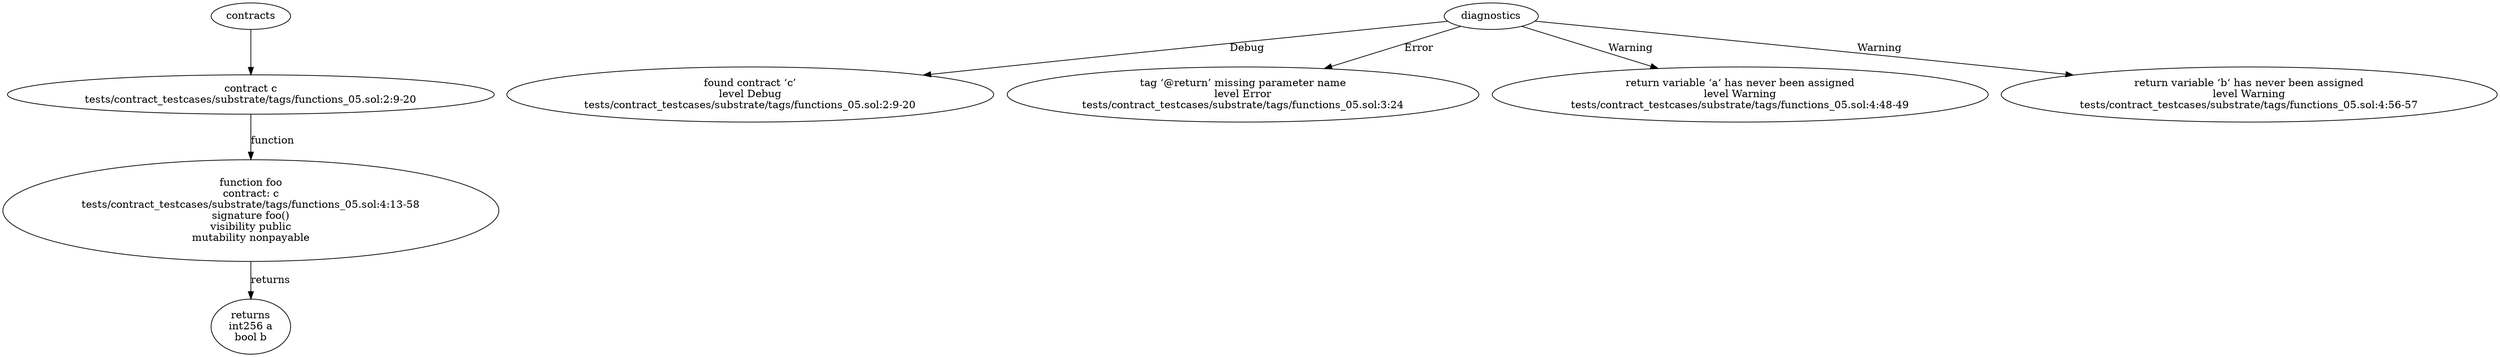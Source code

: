 strict digraph "tests/contract_testcases/substrate/tags/functions_05.sol" {
	contract [label="contract c\ntests/contract_testcases/substrate/tags/functions_05.sol:2:9-20"]
	foo [label="function foo\ncontract: c\ntests/contract_testcases/substrate/tags/functions_05.sol:4:13-58\nsignature foo()\nvisibility public\nmutability nonpayable"]
	returns [label="returns\nint256 a\nbool b"]
	diagnostic [label="found contract ‘c’\nlevel Debug\ntests/contract_testcases/substrate/tags/functions_05.sol:2:9-20"]
	diagnostic_6 [label="tag ‘@return’ missing parameter name\nlevel Error\ntests/contract_testcases/substrate/tags/functions_05.sol:3:24"]
	diagnostic_7 [label="return variable ‘a‘ has never been assigned\nlevel Warning\ntests/contract_testcases/substrate/tags/functions_05.sol:4:48-49"]
	diagnostic_8 [label="return variable ‘b‘ has never been assigned\nlevel Warning\ntests/contract_testcases/substrate/tags/functions_05.sol:4:56-57"]
	contracts -> contract
	contract -> foo [label="function"]
	foo -> returns [label="returns"]
	diagnostics -> diagnostic [label="Debug"]
	diagnostics -> diagnostic_6 [label="Error"]
	diagnostics -> diagnostic_7 [label="Warning"]
	diagnostics -> diagnostic_8 [label="Warning"]
}
